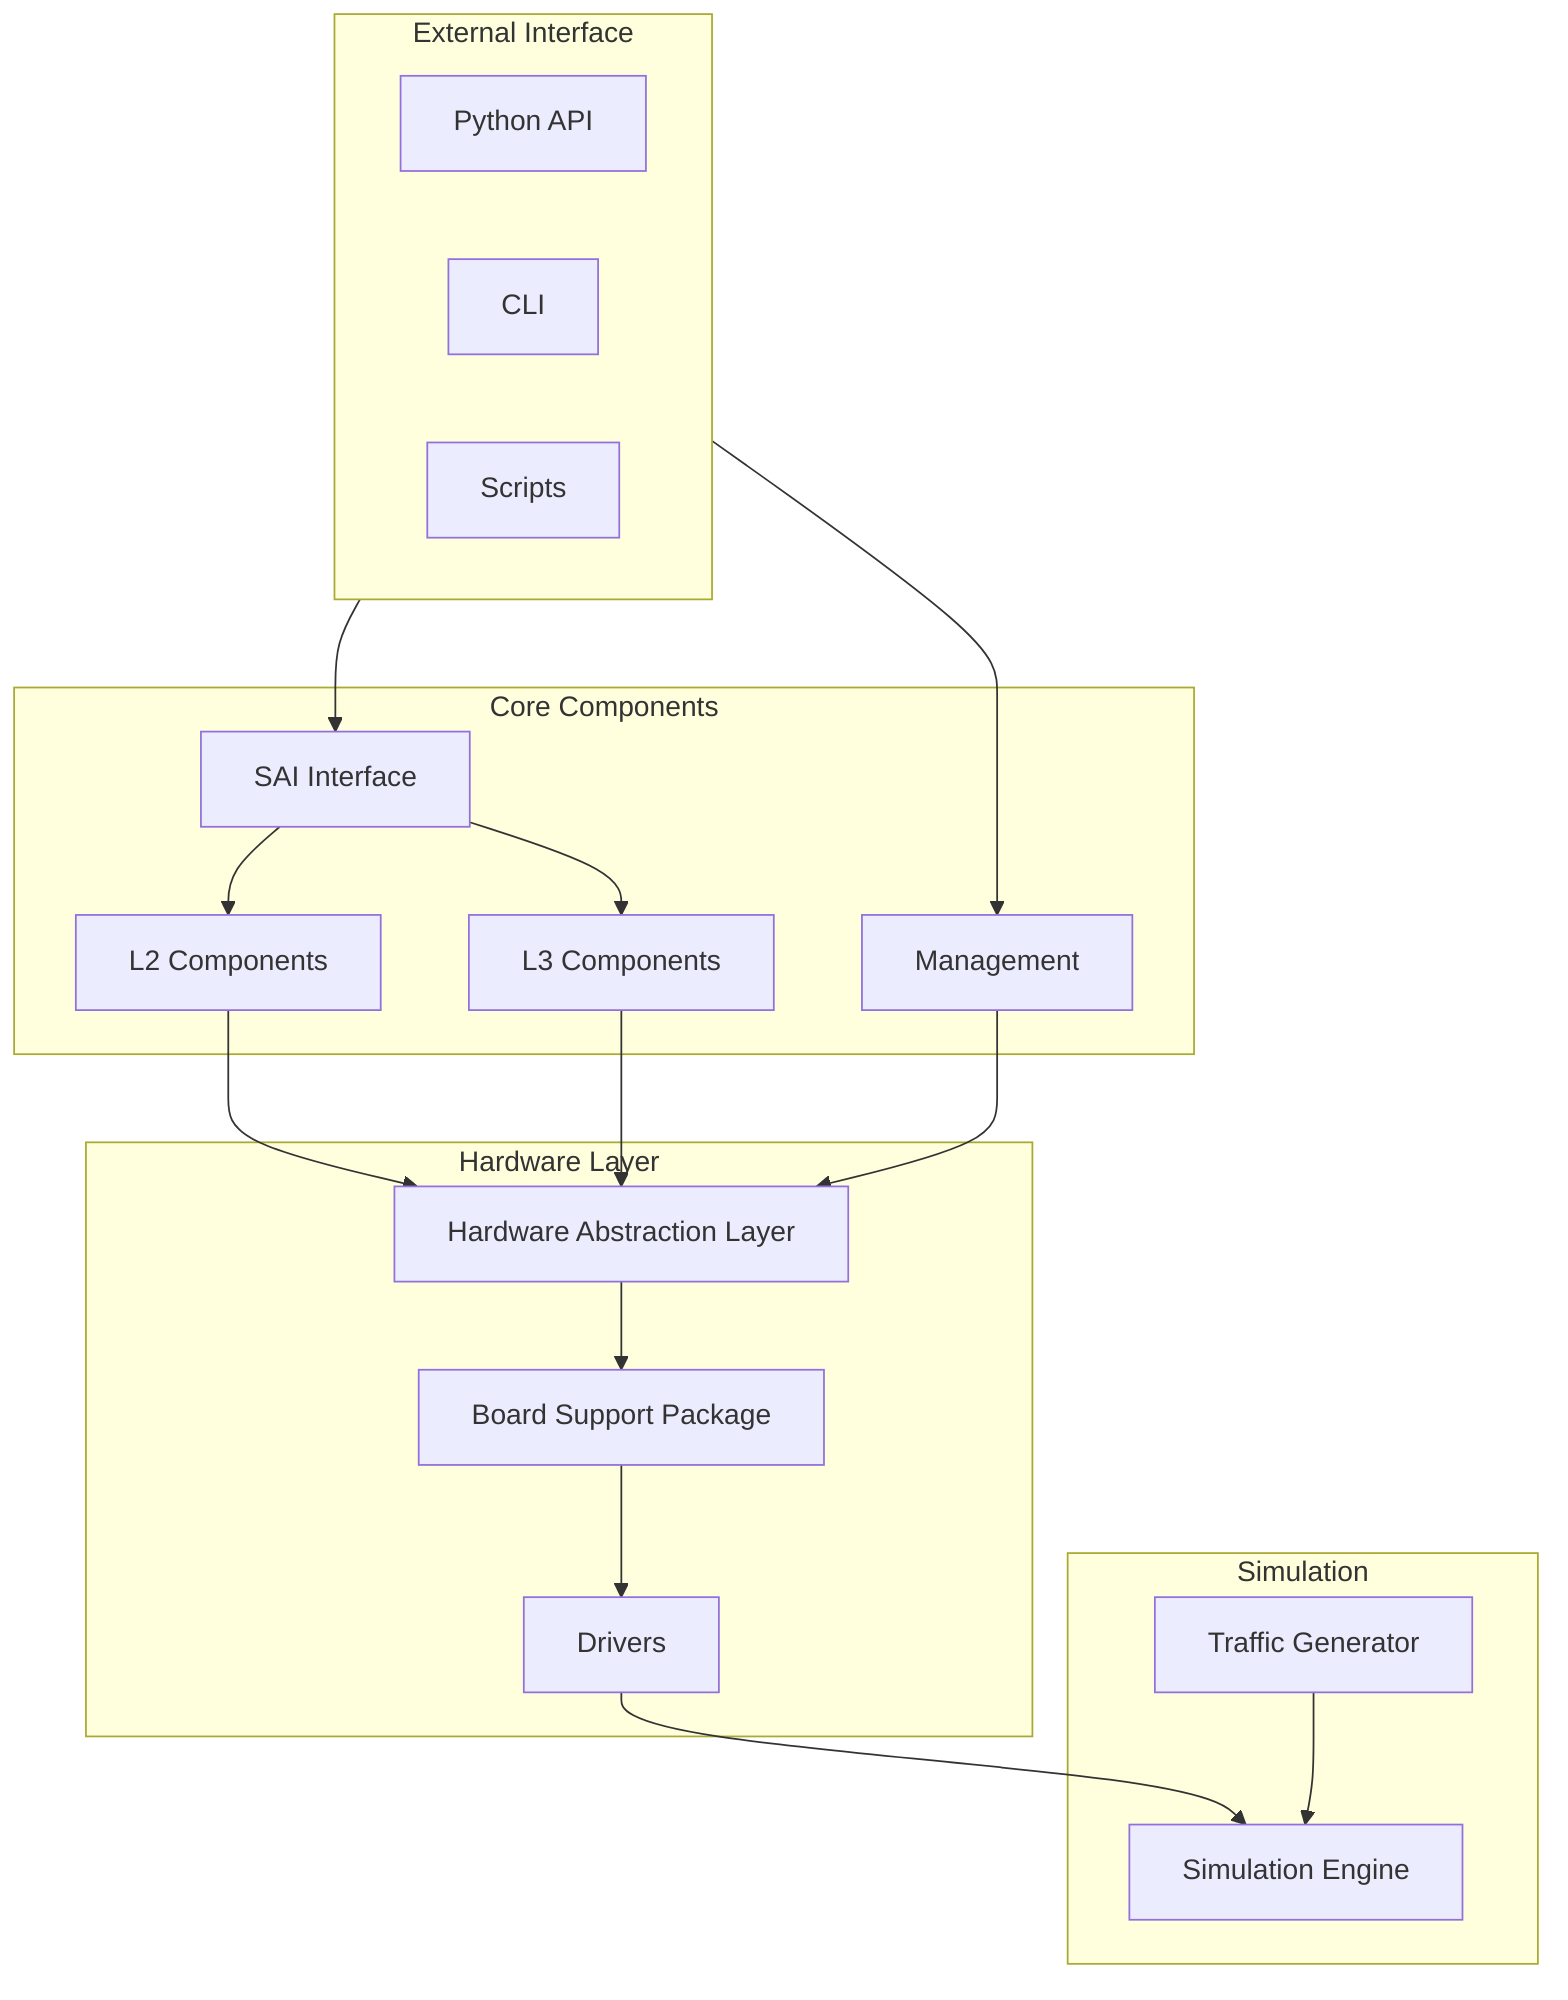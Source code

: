 flowchart TB
    subgraph API["External Interface"]
        PythonAPI["Python API"]
        CLI["CLI"]
        Scripts["Scripts"]
    end
    
    subgraph Core["Core Components"]
        SAI["SAI Interface"]
        L2["L2 Components"]
        L3["L3 Components"]
        MGMT["Management"]
    end
    
    subgraph Hardware["Hardware Layer"]
        HAL["Hardware Abstraction Layer"]
        BSP["Board Support Package"]
        Drivers["Drivers"]
    end
    
    subgraph Simulation["Simulation"]
        SimEngine["Simulation Engine"]
        TrafficGen["Traffic Generator"]
    end
    
    API --> SAI
    API --> MGMT
    SAI --> L2
    SAI --> L3
    L2 --> HAL
    L3 --> HAL
    MGMT --> HAL
    HAL --> BSP
    BSP --> Drivers
    Drivers --> SimEngine
    TrafficGen --> SimEngine